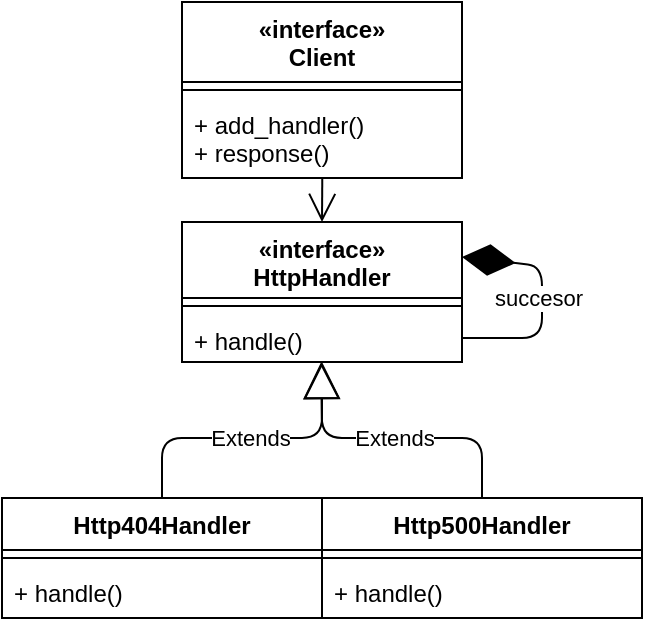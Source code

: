 <mxfile version="14.6.6" type="embed"><diagram id="qDoml-1Q6TYiBRDhc8Pi" name="Page-1"><mxGraphModel dx="881" dy="297" grid="1" gridSize="10" guides="1" tooltips="1" connect="1" arrows="1" fold="1" page="1" pageScale="1" pageWidth="850" pageHeight="1100" math="0" shadow="0"><root><mxCell id="0"/><mxCell id="1" parent="0"/><mxCell id="2" value="«interface»&#10;HttpHandler" style="swimlane;fontStyle=1;align=center;verticalAlign=top;childLayout=stackLayout;horizontal=1;startSize=38;horizontalStack=0;resizeParent=1;resizeParentMax=0;resizeLast=0;collapsible=1;marginBottom=0;" parent="1" vertex="1"><mxGeometry x="340" y="170" width="140" height="70" as="geometry"/></mxCell><mxCell id="4" value="" style="line;strokeWidth=1;fillColor=none;align=left;verticalAlign=middle;spacingTop=-1;spacingLeft=3;spacingRight=3;rotatable=0;labelPosition=right;points=[];portConstraint=eastwest;" parent="2" vertex="1"><mxGeometry y="38" width="140" height="8" as="geometry"/></mxCell><mxCell id="20" value="" style="endArrow=diamondThin;endFill=1;endSize=24;html=1;entryX=1;entryY=0.25;entryDx=0;entryDy=0;exitX=1;exitY=0.5;exitDx=0;exitDy=0;" parent="2" source="5" target="2" edge="1"><mxGeometry width="160" relative="1" as="geometry"><mxPoint x="150" y="70" as="sourcePoint"/><mxPoint x="400" y="40" as="targetPoint"/><Array as="points"><mxPoint x="180" y="58"/><mxPoint x="180" y="22"/></Array></mxGeometry></mxCell><mxCell id="21" value="succesor" style="edgeLabel;html=1;align=center;verticalAlign=middle;resizable=0;points=[];" parent="20" vertex="1" connectable="0"><mxGeometry x="-0.121" y="2" relative="1" as="geometry"><mxPoint y="-9" as="offset"/></mxGeometry></mxCell><mxCell id="5" value="+ handle()" style="text;strokeColor=none;fillColor=none;align=left;verticalAlign=top;spacingLeft=4;spacingRight=4;overflow=hidden;rotatable=0;points=[[0,0.5],[1,0.5]];portConstraint=eastwest;" parent="2" vertex="1"><mxGeometry y="46" width="140" height="24" as="geometry"/></mxCell><mxCell id="7" value="«interface»&#10;Client&#10;" style="swimlane;fontStyle=1;align=center;verticalAlign=top;childLayout=stackLayout;horizontal=1;startSize=40;horizontalStack=0;resizeParent=1;resizeParentMax=0;resizeLast=0;collapsible=1;marginBottom=0;" parent="1" vertex="1"><mxGeometry x="340" y="60" width="140" height="88" as="geometry"/></mxCell><mxCell id="9" value="" style="line;strokeWidth=1;fillColor=none;align=left;verticalAlign=middle;spacingTop=-1;spacingLeft=3;spacingRight=3;rotatable=0;labelPosition=right;points=[];portConstraint=eastwest;" parent="7" vertex="1"><mxGeometry y="40" width="140" height="8" as="geometry"/></mxCell><mxCell id="10" value="+ add_handler()&#10;+ response()" style="text;strokeColor=none;fillColor=none;align=left;verticalAlign=top;spacingLeft=4;spacingRight=4;overflow=hidden;rotatable=0;points=[[0,0.5],[1,0.5]];portConstraint=eastwest;" parent="7" vertex="1"><mxGeometry y="48" width="140" height="40" as="geometry"/></mxCell><mxCell id="11" value="Http404Handler" style="swimlane;fontStyle=1;align=center;verticalAlign=top;childLayout=stackLayout;horizontal=1;startSize=26;horizontalStack=0;resizeParent=1;resizeParentMax=0;resizeLast=0;collapsible=1;marginBottom=0;" parent="1" vertex="1"><mxGeometry x="250" y="308" width="160" height="60" as="geometry"/></mxCell><mxCell id="12" value="" style="line;strokeWidth=1;fillColor=none;align=left;verticalAlign=middle;spacingTop=-1;spacingLeft=3;spacingRight=3;rotatable=0;labelPosition=right;points=[];portConstraint=eastwest;" parent="11" vertex="1"><mxGeometry y="26" width="160" height="8" as="geometry"/></mxCell><mxCell id="13" value="+ handle()" style="text;strokeColor=none;fillColor=none;align=left;verticalAlign=top;spacingLeft=4;spacingRight=4;overflow=hidden;rotatable=0;points=[[0,0.5],[1,0.5]];portConstraint=eastwest;" parent="11" vertex="1"><mxGeometry y="34" width="160" height="26" as="geometry"/></mxCell><mxCell id="14" value="Http500Handler" style="swimlane;fontStyle=1;align=center;verticalAlign=top;childLayout=stackLayout;horizontal=1;startSize=26;horizontalStack=0;resizeParent=1;resizeParentMax=0;resizeLast=0;collapsible=1;marginBottom=0;" parent="1" vertex="1"><mxGeometry x="410" y="308" width="160" height="60" as="geometry"/></mxCell><mxCell id="15" value="" style="line;strokeWidth=1;fillColor=none;align=left;verticalAlign=middle;spacingTop=-1;spacingLeft=3;spacingRight=3;rotatable=0;labelPosition=right;points=[];portConstraint=eastwest;" parent="14" vertex="1"><mxGeometry y="26" width="160" height="8" as="geometry"/></mxCell><mxCell id="16" value="+ handle()" style="text;strokeColor=none;fillColor=none;align=left;verticalAlign=top;spacingLeft=4;spacingRight=4;overflow=hidden;rotatable=0;points=[[0,0.5],[1,0.5]];portConstraint=eastwest;" parent="14" vertex="1"><mxGeometry y="34" width="160" height="26" as="geometry"/></mxCell><mxCell id="18" value="Extends" style="endArrow=block;endSize=16;endFill=0;html=1;exitX=0.5;exitY=0;exitDx=0;exitDy=0;" parent="1" source="11" target="5" edge="1"><mxGeometry width="160" relative="1" as="geometry"><mxPoint x="350" y="248" as="sourcePoint"/><mxPoint x="407" y="242" as="targetPoint"/><Array as="points"><mxPoint x="330" y="278"/><mxPoint x="410" y="278"/></Array></mxGeometry></mxCell><mxCell id="19" value="Extends" style="endArrow=block;endSize=16;endFill=0;html=1;exitX=0.5;exitY=0;exitDx=0;exitDy=0;entryX=0.497;entryY=1;entryDx=0;entryDy=0;entryPerimeter=0;" parent="1" source="14" target="5" edge="1"><mxGeometry width="160" relative="1" as="geometry"><mxPoint x="500" y="268" as="sourcePoint"/><mxPoint x="660" y="268" as="targetPoint"/><Array as="points"><mxPoint x="490" y="278"/><mxPoint x="410" y="278"/></Array></mxGeometry></mxCell><mxCell id="22" value="" style="endArrow=open;endFill=1;endSize=12;html=1;entryX=0.5;entryY=0;entryDx=0;entryDy=0;exitX=0.501;exitY=0.996;exitDx=0;exitDy=0;exitPerimeter=0;" parent="1" source="10" target="2" edge="1"><mxGeometry width="160" relative="1" as="geometry"><mxPoint x="410" y="130" as="sourcePoint"/><mxPoint x="610" y="130" as="targetPoint"/></mxGeometry></mxCell></root></mxGraphModel></diagram></mxfile>